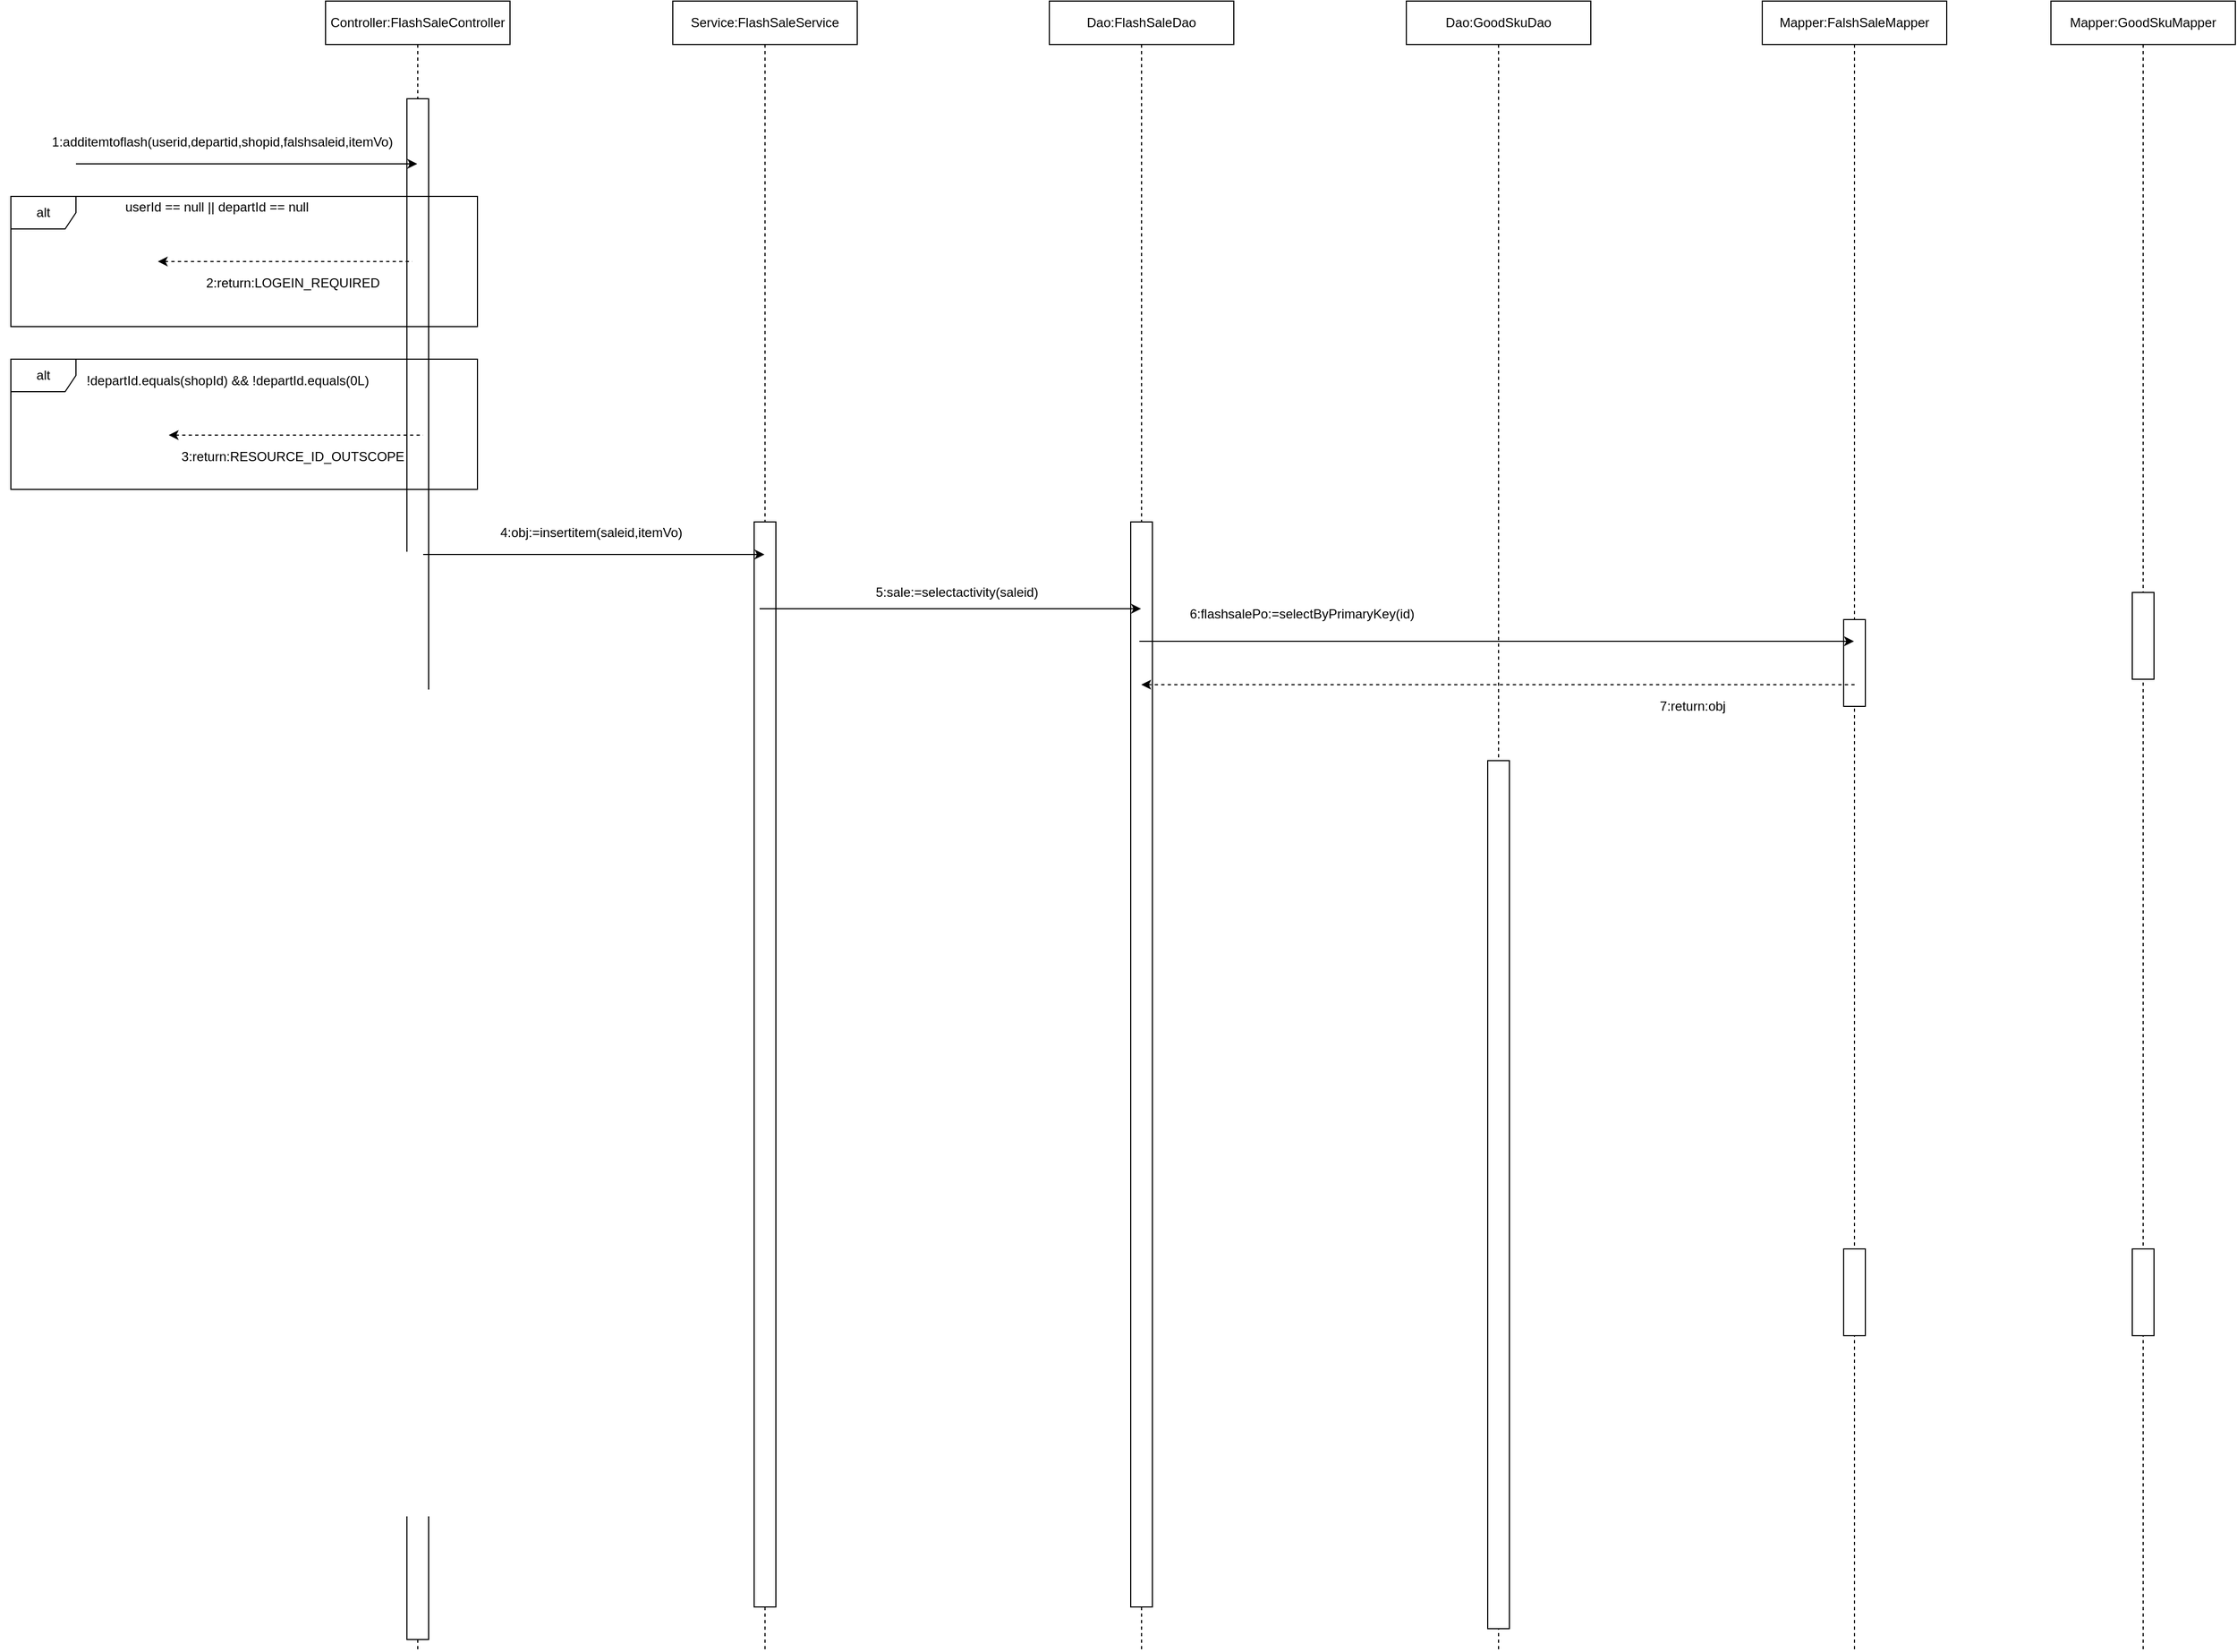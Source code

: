 <mxfile version="14.1.1" type="github">
  <diagram id="6f5KVJECECar6YocEBXC" name="Page-1">
    <mxGraphModel dx="1865" dy="587" grid="1" gridSize="10" guides="1" tooltips="1" connect="1" arrows="1" fold="1" page="1" pageScale="1" pageWidth="827" pageHeight="1169" math="0" shadow="0">
      <root>
        <mxCell id="0" />
        <mxCell id="1" parent="0" />
        <mxCell id="zYojqFAb5I6xokVoxq5k-1" value="Controller:FlashSaleController" style="shape=umlLifeline;perimeter=lifelinePerimeter;whiteSpace=wrap;html=1;container=1;collapsible=0;recursiveResize=0;outlineConnect=0;" vertex="1" parent="1">
          <mxGeometry x="160" y="40" width="170" height="1520" as="geometry" />
        </mxCell>
        <mxCell id="zYojqFAb5I6xokVoxq5k-2" value="" style="rounded=0;whiteSpace=wrap;html=1;" vertex="1" parent="zYojqFAb5I6xokVoxq5k-1">
          <mxGeometry x="75" y="90" width="20" height="1420" as="geometry" />
        </mxCell>
        <mxCell id="zYojqFAb5I6xokVoxq5k-3" value="Service:FlashSaleService" style="shape=umlLifeline;perimeter=lifelinePerimeter;whiteSpace=wrap;html=1;container=1;collapsible=0;recursiveResize=0;outlineConnect=0;" vertex="1" parent="1">
          <mxGeometry x="480" y="40" width="170" height="1520" as="geometry" />
        </mxCell>
        <mxCell id="zYojqFAb5I6xokVoxq5k-4" value="Dao:FlashSaleDao" style="shape=umlLifeline;perimeter=lifelinePerimeter;whiteSpace=wrap;html=1;container=1;collapsible=0;recursiveResize=0;outlineConnect=0;" vertex="1" parent="1">
          <mxGeometry x="827" y="40" width="170" height="1520" as="geometry" />
        </mxCell>
        <mxCell id="zYojqFAb5I6xokVoxq5k-84" value="" style="rounded=0;whiteSpace=wrap;html=1;" vertex="1" parent="zYojqFAb5I6xokVoxq5k-4">
          <mxGeometry x="75" y="480" width="20" height="1000" as="geometry" />
        </mxCell>
        <mxCell id="zYojqFAb5I6xokVoxq5k-5" value="Mapper:FalshSaleMapper" style="shape=umlLifeline;perimeter=lifelinePerimeter;whiteSpace=wrap;html=1;container=1;collapsible=0;recursiveResize=0;outlineConnect=0;" vertex="1" parent="1">
          <mxGeometry x="1484" y="40" width="170" height="1520" as="geometry" />
        </mxCell>
        <mxCell id="zYojqFAb5I6xokVoxq5k-6" value="" style="rounded=0;whiteSpace=wrap;html=1;" vertex="1" parent="zYojqFAb5I6xokVoxq5k-5">
          <mxGeometry x="75" y="570" width="20" height="80" as="geometry" />
        </mxCell>
        <mxCell id="zYojqFAb5I6xokVoxq5k-7" value="" style="rounded=0;whiteSpace=wrap;html=1;" vertex="1" parent="zYojqFAb5I6xokVoxq5k-5">
          <mxGeometry x="75" y="1150" width="20" height="80" as="geometry" />
        </mxCell>
        <mxCell id="zYojqFAb5I6xokVoxq5k-8" value="" style="rounded=0;whiteSpace=wrap;html=1;" vertex="1" parent="1">
          <mxGeometry x="555" y="520" width="20" height="1000" as="geometry" />
        </mxCell>
        <mxCell id="zYojqFAb5I6xokVoxq5k-55" value="Dao:GoodSkuDao" style="shape=umlLifeline;perimeter=lifelinePerimeter;whiteSpace=wrap;html=1;container=1;collapsible=0;recursiveResize=0;outlineConnect=0;" vertex="1" parent="1">
          <mxGeometry x="1156" y="40" width="170" height="1520" as="geometry" />
        </mxCell>
        <mxCell id="zYojqFAb5I6xokVoxq5k-85" value="" style="rounded=0;whiteSpace=wrap;html=1;" vertex="1" parent="zYojqFAb5I6xokVoxq5k-55">
          <mxGeometry x="75" y="700" width="20" height="800" as="geometry" />
        </mxCell>
        <mxCell id="zYojqFAb5I6xokVoxq5k-56" value="Mapper:GoodSkuMapper" style="shape=umlLifeline;perimeter=lifelinePerimeter;whiteSpace=wrap;html=1;container=1;collapsible=0;recursiveResize=0;outlineConnect=0;" vertex="1" parent="1">
          <mxGeometry x="1750" y="40" width="170" height="1520" as="geometry" />
        </mxCell>
        <mxCell id="zYojqFAb5I6xokVoxq5k-57" value="" style="rounded=0;whiteSpace=wrap;html=1;" vertex="1" parent="zYojqFAb5I6xokVoxq5k-56">
          <mxGeometry x="75" y="545" width="20" height="80" as="geometry" />
        </mxCell>
        <mxCell id="zYojqFAb5I6xokVoxq5k-58" value="" style="rounded=0;whiteSpace=wrap;html=1;" vertex="1" parent="zYojqFAb5I6xokVoxq5k-56">
          <mxGeometry x="75" y="1150" width="20" height="80" as="geometry" />
        </mxCell>
        <mxCell id="zYojqFAb5I6xokVoxq5k-59" value="1:additemtoflash(userid,departid,shopid,falshsaleid,itemVo)" style="text;html=1;strokeColor=none;fillColor=none;align=center;verticalAlign=middle;whiteSpace=wrap;rounded=0;" vertex="1" parent="1">
          <mxGeometry x="-140" y="160" width="410" height="20" as="geometry" />
        </mxCell>
        <mxCell id="zYojqFAb5I6xokVoxq5k-60" value="" style="endArrow=classic;html=1;" edge="1" parent="1">
          <mxGeometry width="50" height="50" relative="1" as="geometry">
            <mxPoint x="-70" y="190" as="sourcePoint" />
            <mxPoint x="244.5" y="190" as="targetPoint" />
            <Array as="points">
              <mxPoint x="110" y="190" />
            </Array>
          </mxGeometry>
        </mxCell>
        <mxCell id="zYojqFAb5I6xokVoxq5k-61" value="" style="endArrow=none;html=1;dashed=1;startArrow=classic;startFill=1;endFill=0;" edge="1" parent="1">
          <mxGeometry width="50" height="50" relative="1" as="geometry">
            <mxPoint x="5.5" y="280" as="sourcePoint" />
            <mxPoint x="240" y="280" as="targetPoint" />
            <Array as="points">
              <mxPoint x="105.5" y="280" />
            </Array>
          </mxGeometry>
        </mxCell>
        <mxCell id="zYojqFAb5I6xokVoxq5k-62" value="2:return:LOGEIN_REQUIRED" style="text;html=1;strokeColor=none;fillColor=none;align=center;verticalAlign=middle;whiteSpace=wrap;rounded=0;" vertex="1" parent="1">
          <mxGeometry x="20" y="290" width="220" height="20" as="geometry" />
        </mxCell>
        <mxCell id="zYojqFAb5I6xokVoxq5k-63" value="alt" style="shape=umlFrame;whiteSpace=wrap;html=1;" vertex="1" parent="1">
          <mxGeometry x="-130" y="220" width="430" height="120" as="geometry" />
        </mxCell>
        <mxCell id="zYojqFAb5I6xokVoxq5k-64" value="userId == null || departId == null" style="text;html=1;strokeColor=none;fillColor=none;align=center;verticalAlign=middle;whiteSpace=wrap;rounded=0;" vertex="1" parent="1">
          <mxGeometry x="-95" y="220" width="310" height="20" as="geometry" />
        </mxCell>
        <mxCell id="zYojqFAb5I6xokVoxq5k-77" value="" style="endArrow=none;html=1;dashed=1;startArrow=classic;startFill=1;endFill=0;" edge="1" parent="1">
          <mxGeometry width="50" height="50" relative="1" as="geometry">
            <mxPoint x="15.5" y="440" as="sourcePoint" />
            <mxPoint x="250.0" y="440" as="targetPoint" />
            <Array as="points">
              <mxPoint x="115.5" y="440" />
            </Array>
          </mxGeometry>
        </mxCell>
        <mxCell id="zYojqFAb5I6xokVoxq5k-78" value="3:return:RESOURCE_ID_OUTSCOPE" style="text;html=1;strokeColor=none;fillColor=none;align=center;verticalAlign=middle;whiteSpace=wrap;rounded=0;" vertex="1" parent="1">
          <mxGeometry x="20" y="450" width="220" height="20" as="geometry" />
        </mxCell>
        <mxCell id="zYojqFAb5I6xokVoxq5k-79" value="alt" style="shape=umlFrame;whiteSpace=wrap;html=1;" vertex="1" parent="1">
          <mxGeometry x="-130" y="370" width="430" height="120" as="geometry" />
        </mxCell>
        <mxCell id="zYojqFAb5I6xokVoxq5k-80" value="!departId.equals(shopId) &amp;amp;&amp;amp; !departId.equals(0L)" style="text;html=1;strokeColor=none;fillColor=none;align=center;verticalAlign=middle;whiteSpace=wrap;rounded=0;" vertex="1" parent="1">
          <mxGeometry x="-85" y="380" width="310" height="20" as="geometry" />
        </mxCell>
        <mxCell id="zYojqFAb5I6xokVoxq5k-81" value="" style="endArrow=classic;html=1;" edge="1" parent="1">
          <mxGeometry width="50" height="50" relative="1" as="geometry">
            <mxPoint x="250" y="550" as="sourcePoint" />
            <mxPoint x="564.5" y="550" as="targetPoint" />
            <Array as="points">
              <mxPoint x="430" y="550" />
            </Array>
          </mxGeometry>
        </mxCell>
        <mxCell id="zYojqFAb5I6xokVoxq5k-82" value="4:obj:=insertitem(saleid,itemVo)" style="text;html=1;strokeColor=none;fillColor=none;align=center;verticalAlign=middle;whiteSpace=wrap;rounded=0;" vertex="1" parent="1">
          <mxGeometry x="320" y="520" width="170" height="20" as="geometry" />
        </mxCell>
        <mxCell id="zYojqFAb5I6xokVoxq5k-83" value="" style="endArrow=classic;html=1;" edge="1" parent="1" target="zYojqFAb5I6xokVoxq5k-4">
          <mxGeometry width="50" height="50" relative="1" as="geometry">
            <mxPoint x="560.0" y="600" as="sourcePoint" />
            <mxPoint x="874.5" y="600" as="targetPoint" />
            <Array as="points">
              <mxPoint x="740" y="600" />
            </Array>
          </mxGeometry>
        </mxCell>
        <mxCell id="zYojqFAb5I6xokVoxq5k-86" value="5:sale:=selectactivity(saleid)" style="text;html=1;strokeColor=none;fillColor=none;align=center;verticalAlign=middle;whiteSpace=wrap;rounded=0;" vertex="1" parent="1">
          <mxGeometry x="657" y="575" width="170" height="20" as="geometry" />
        </mxCell>
        <mxCell id="zYojqFAb5I6xokVoxq5k-87" value="" style="endArrow=classic;html=1;" edge="1" parent="1" target="zYojqFAb5I6xokVoxq5k-5">
          <mxGeometry width="50" height="50" relative="1" as="geometry">
            <mxPoint x="910" y="630" as="sourcePoint" />
            <mxPoint x="1261.5" y="630" as="targetPoint" />
            <Array as="points">
              <mxPoint x="1090" y="630" />
            </Array>
          </mxGeometry>
        </mxCell>
        <mxCell id="zYojqFAb5I6xokVoxq5k-88" value="6:flashsalePo:=selectByPrimaryKey(id)" style="text;html=1;strokeColor=none;fillColor=none;align=center;verticalAlign=middle;whiteSpace=wrap;rounded=0;" vertex="1" parent="1">
          <mxGeometry x="940" y="595" width="240" height="20" as="geometry" />
        </mxCell>
        <mxCell id="zYojqFAb5I6xokVoxq5k-89" value="" style="endArrow=none;html=1;dashed=1;startArrow=classic;startFill=1;endFill=0;" edge="1" parent="1">
          <mxGeometry width="50" height="50" relative="1" as="geometry">
            <mxPoint x="911.75" y="670" as="sourcePoint" />
            <mxPoint x="1570.25" y="670" as="targetPoint" />
            <Array as="points">
              <mxPoint x="1091.75" y="670" />
            </Array>
          </mxGeometry>
        </mxCell>
        <mxCell id="zYojqFAb5I6xokVoxq5k-90" value="7:return:obj" style="text;html=1;strokeColor=none;fillColor=none;align=center;verticalAlign=middle;whiteSpace=wrap;rounded=0;" vertex="1" parent="1">
          <mxGeometry x="1300" y="680" width="240" height="20" as="geometry" />
        </mxCell>
      </root>
    </mxGraphModel>
  </diagram>
</mxfile>
